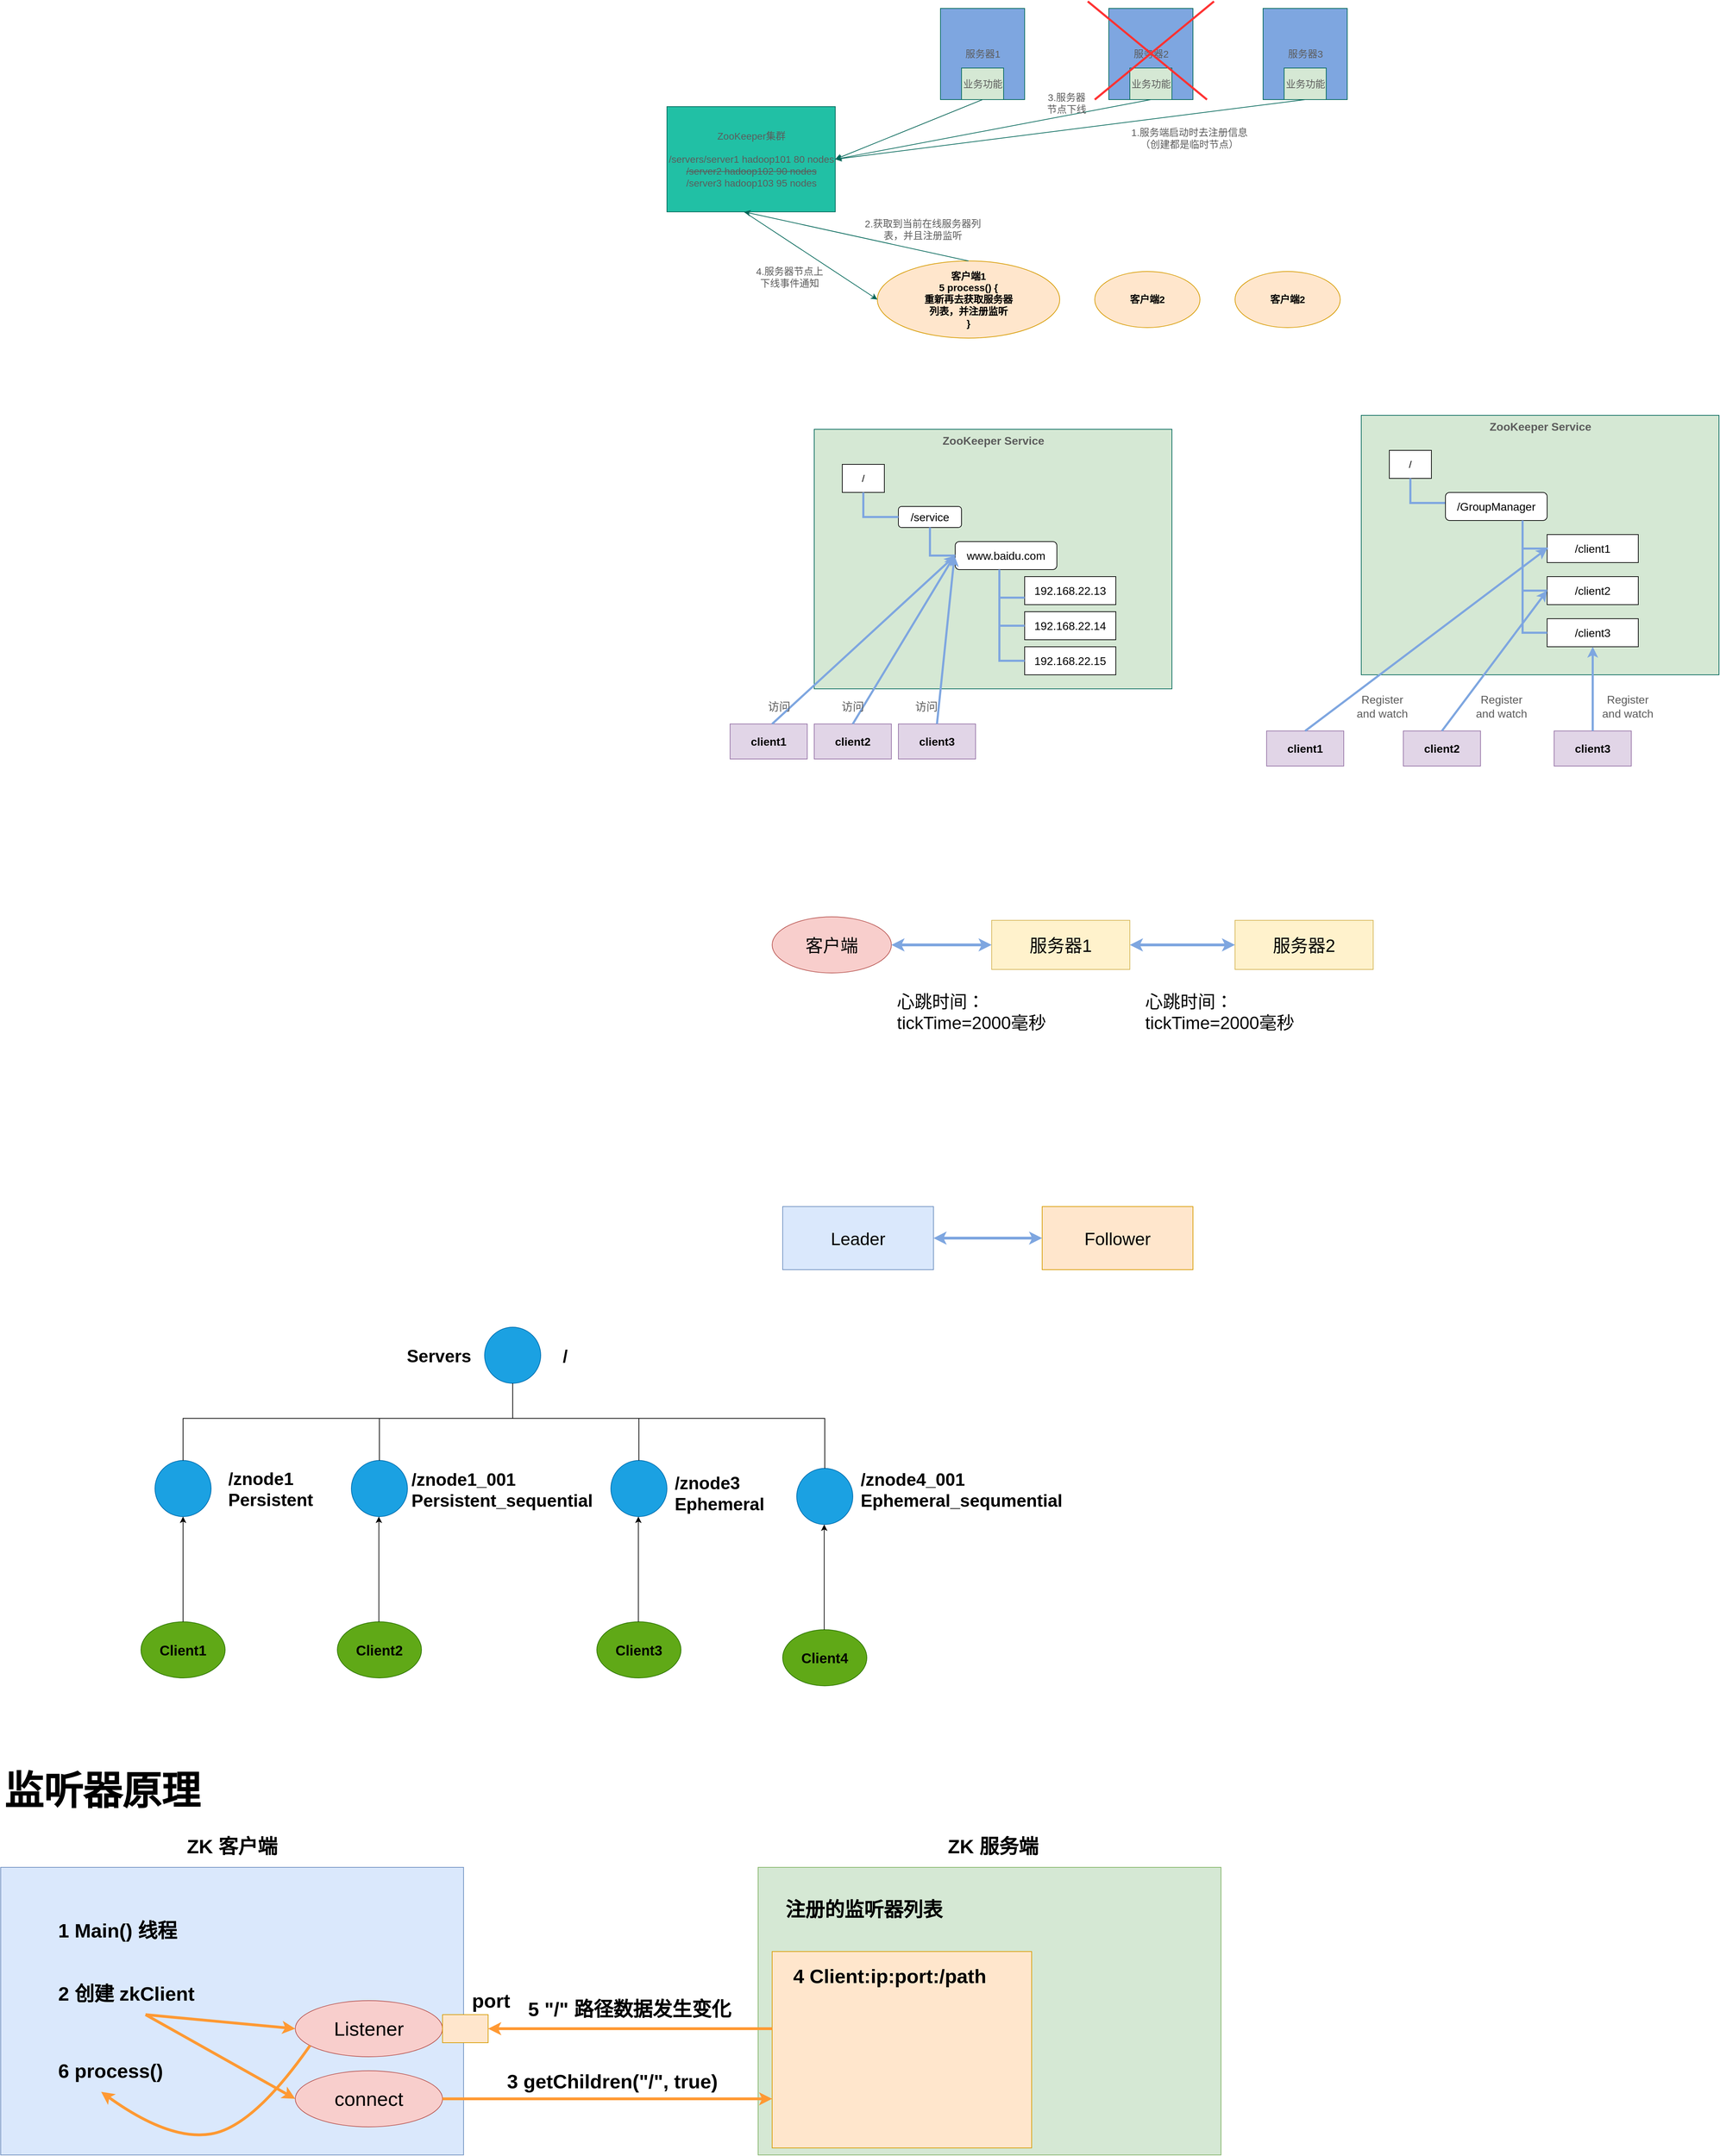 <mxfile version="20.6.0" type="github">
  <diagram id="7y8Zg5flrb1svTR9pApT" name="第 1 页">
    <mxGraphModel dx="3842" dy="1172" grid="1" gridSize="10" guides="1" tooltips="1" connect="1" arrows="1" fold="1" page="1" pageScale="1" pageWidth="827" pageHeight="1169" math="0" shadow="0">
      <root>
        <mxCell id="0" />
        <mxCell id="1" parent="0" />
        <mxCell id="QFlxC7p19yBwKYBSE6nW-1" value="&lt;font style=&quot;font-size: 14px;&quot;&gt;ZooKeeper集群&lt;br&gt;&lt;br&gt;/servers/server1 hadoop101 80 nodes&lt;br&gt;&lt;strike&gt;/server2 hadoop102 90 nodes&lt;/strike&gt;&lt;br&gt;/server3 hadoop103 95 nodes&lt;/font&gt;" style="html=1;strokeColor=#006658;fontColor=#5C5C5C;fillColor=#21C0A5;" parent="1" vertex="1">
          <mxGeometry x="-70" y="770" width="240" height="150" as="geometry" />
        </mxCell>
        <mxCell id="QFlxC7p19yBwKYBSE6nW-2" value="服务器1" style="html=1;strokeColor=#006658;fontSize=14;fontColor=#5C5C5C;fillColor=#7EA6E0;" parent="1" vertex="1">
          <mxGeometry x="320" y="630" width="120" height="130" as="geometry" />
        </mxCell>
        <mxCell id="QFlxC7p19yBwKYBSE6nW-3" value="服务器2" style="html=1;strokeColor=#006658;fontSize=14;fontColor=#5C5C5C;fillColor=#7EA6E0;" parent="1" vertex="1">
          <mxGeometry x="560" y="630" width="120" height="130" as="geometry" />
        </mxCell>
        <mxCell id="QFlxC7p19yBwKYBSE6nW-4" value="服务器3" style="html=1;strokeColor=#006658;fontSize=14;fontColor=#5C5C5C;fillColor=#7EA6E0;" parent="1" vertex="1">
          <mxGeometry x="780" y="630" width="120" height="130" as="geometry" />
        </mxCell>
        <mxCell id="QFlxC7p19yBwKYBSE6nW-6" value="业务功能" style="html=1;strokeColor=#006658;fontSize=14;fontColor=#5C5C5C;fillColor=#D5E8D4;" parent="1" vertex="1">
          <mxGeometry x="350" y="715" width="60" height="45" as="geometry" />
        </mxCell>
        <mxCell id="QFlxC7p19yBwKYBSE6nW-8" value="业务功能" style="html=1;strokeColor=#006658;fontSize=14;fontColor=#5C5C5C;fillColor=#D5E8D4;" parent="1" vertex="1">
          <mxGeometry x="590" y="715" width="60" height="45" as="geometry" />
        </mxCell>
        <mxCell id="QFlxC7p19yBwKYBSE6nW-9" value="业务功能" style="html=1;strokeColor=#006658;fontSize=14;fontColor=#5C5C5C;fillColor=#D5E8D4;" parent="1" vertex="1">
          <mxGeometry x="810" y="715" width="60" height="45" as="geometry" />
        </mxCell>
        <mxCell id="QFlxC7p19yBwKYBSE6nW-10" value="&lt;b&gt;客户端1&lt;br&gt;5 process() {&lt;br&gt;重新再去获取服务器&lt;br&gt;列表，并注册监听&lt;br&gt;}&lt;br&gt;&lt;/b&gt;" style="ellipse;whiteSpace=wrap;html=1;strokeColor=#d79b00;fontSize=14;fillColor=#ffe6cc;" parent="1" vertex="1">
          <mxGeometry x="230" y="990" width="260" height="110" as="geometry" />
        </mxCell>
        <mxCell id="QFlxC7p19yBwKYBSE6nW-11" value="&lt;b&gt;客户端2&lt;br&gt;&lt;/b&gt;" style="ellipse;whiteSpace=wrap;html=1;strokeColor=#d79b00;fontSize=14;fillColor=#ffe6cc;" parent="1" vertex="1">
          <mxGeometry x="540" y="1005" width="150" height="80" as="geometry" />
        </mxCell>
        <mxCell id="QFlxC7p19yBwKYBSE6nW-12" value="&lt;b&gt;客户端2&lt;br&gt;&lt;/b&gt;" style="ellipse;whiteSpace=wrap;html=1;strokeColor=#d79b00;fontSize=14;fillColor=#ffe6cc;" parent="1" vertex="1">
          <mxGeometry x="740" y="1005" width="150" height="80" as="geometry" />
        </mxCell>
        <mxCell id="QFlxC7p19yBwKYBSE6nW-20" value="" style="endArrow=classic;html=1;rounded=0;strokeColor=#006658;fontSize=14;fontColor=#5C5C5C;fillColor=#21C0A5;exitX=0.5;exitY=1;exitDx=0;exitDy=0;entryX=1;entryY=0.5;entryDx=0;entryDy=0;" parent="1" source="QFlxC7p19yBwKYBSE6nW-6" target="QFlxC7p19yBwKYBSE6nW-1" edge="1">
          <mxGeometry width="50" height="50" relative="1" as="geometry">
            <mxPoint x="380" y="840" as="sourcePoint" />
            <mxPoint x="430" y="790" as="targetPoint" />
          </mxGeometry>
        </mxCell>
        <mxCell id="QFlxC7p19yBwKYBSE6nW-21" value="" style="endArrow=classic;html=1;rounded=0;strokeColor=#006658;fontSize=14;fontColor=#5C5C5C;fillColor=#21C0A5;exitX=0.5;exitY=1;exitDx=0;exitDy=0;" parent="1" source="QFlxC7p19yBwKYBSE6nW-8" edge="1">
          <mxGeometry width="50" height="50" relative="1" as="geometry">
            <mxPoint x="580" y="760" as="sourcePoint" />
            <mxPoint x="170" y="845" as="targetPoint" />
          </mxGeometry>
        </mxCell>
        <mxCell id="QFlxC7p19yBwKYBSE6nW-22" value="" style="endArrow=classic;html=1;rounded=0;strokeColor=#006658;fontSize=14;fontColor=#5C5C5C;fillColor=#21C0A5;exitX=0.5;exitY=1;exitDx=0;exitDy=0;entryX=1;entryY=0.5;entryDx=0;entryDy=0;" parent="1" source="QFlxC7p19yBwKYBSE6nW-9" target="QFlxC7p19yBwKYBSE6nW-1" edge="1">
          <mxGeometry width="50" height="50" relative="1" as="geometry">
            <mxPoint x="780" y="760" as="sourcePoint" />
            <mxPoint x="570" y="845" as="targetPoint" />
          </mxGeometry>
        </mxCell>
        <mxCell id="QFlxC7p19yBwKYBSE6nW-23" value="1.服务端启动时去注册信息（创建都是临时节点）" style="text;html=1;strokeColor=none;fillColor=none;align=center;verticalAlign=middle;whiteSpace=wrap;rounded=0;fontSize=14;fontColor=#5C5C5C;" parent="1" vertex="1">
          <mxGeometry x="580" y="800" width="190" height="30" as="geometry" />
        </mxCell>
        <mxCell id="QFlxC7p19yBwKYBSE6nW-25" value="3.服务器节点下线" style="text;html=1;strokeColor=none;fillColor=none;align=center;verticalAlign=middle;whiteSpace=wrap;rounded=0;fontSize=14;fontColor=#5C5C5C;" parent="1" vertex="1">
          <mxGeometry x="470" y="750" width="60" height="30" as="geometry" />
        </mxCell>
        <mxCell id="QFlxC7p19yBwKYBSE6nW-26" value="" style="endArrow=classic;html=1;rounded=0;strokeColor=#006658;fontSize=14;fontColor=#5C5C5C;fillColor=#21C0A5;exitX=0.5;exitY=0;exitDx=0;exitDy=0;" parent="1" source="QFlxC7p19yBwKYBSE6nW-10" edge="1">
          <mxGeometry width="50" height="50" relative="1" as="geometry">
            <mxPoint x="330" y="940" as="sourcePoint" />
            <mxPoint x="40" y="920" as="targetPoint" />
          </mxGeometry>
        </mxCell>
        <mxCell id="QFlxC7p19yBwKYBSE6nW-27" value="" style="endArrow=classic;html=1;rounded=0;strokeColor=#006658;fontSize=14;fontColor=#5C5C5C;fillColor=#21C0A5;entryX=0;entryY=0.5;entryDx=0;entryDy=0;" parent="1" target="QFlxC7p19yBwKYBSE6nW-10" edge="1">
          <mxGeometry width="50" height="50" relative="1" as="geometry">
            <mxPoint x="40" y="920" as="sourcePoint" />
            <mxPoint x="-60.0" y="980" as="targetPoint" />
          </mxGeometry>
        </mxCell>
        <mxCell id="QFlxC7p19yBwKYBSE6nW-28" value="2.获取到当前在线服务器列表，并且注册监听" style="text;html=1;strokeColor=none;fillColor=none;align=center;verticalAlign=middle;whiteSpace=wrap;rounded=0;fontSize=14;fontColor=#5C5C5C;movable=1;resizable=1;rotatable=1;deletable=1;editable=1;connectable=1;" parent="1" vertex="1">
          <mxGeometry x="210" y="930" width="170" height="30" as="geometry" />
        </mxCell>
        <mxCell id="QFlxC7p19yBwKYBSE6nW-29" value="4.服务器节点上下线事件通知" style="text;html=1;strokeColor=none;fillColor=none;align=center;verticalAlign=middle;whiteSpace=wrap;rounded=0;fontSize=14;fontColor=#5C5C5C;" parent="1" vertex="1">
          <mxGeometry x="50" y="990" width="110" height="45" as="geometry" />
        </mxCell>
        <mxCell id="QFlxC7p19yBwKYBSE6nW-30" value="" style="endArrow=none;html=1;rounded=0;strokeColor=#FF3333;fontSize=14;fontColor=#5C5C5C;fillColor=#21C0A5;strokeWidth=3;" parent="1" edge="1">
          <mxGeometry width="50" height="50" relative="1" as="geometry">
            <mxPoint x="700" y="760" as="sourcePoint" />
            <mxPoint x="530" y="620" as="targetPoint" />
          </mxGeometry>
        </mxCell>
        <mxCell id="QFlxC7p19yBwKYBSE6nW-31" value="" style="endArrow=none;html=1;rounded=0;strokeColor=#FF3333;fontSize=14;fontColor=#5C5C5C;fillColor=#21C0A5;strokeWidth=3;" parent="1" edge="1">
          <mxGeometry width="50" height="50" relative="1" as="geometry">
            <mxPoint x="540" y="760" as="sourcePoint" />
            <mxPoint x="710" y="620" as="targetPoint" />
          </mxGeometry>
        </mxCell>
        <mxCell id="QFlxC7p19yBwKYBSE6nW-32" value="&lt;b&gt;&lt;font style=&quot;font-size: 16px;&quot;&gt;ZooKeeper Service&lt;/font&gt;&lt;/b&gt;" style="html=1;strokeColor=#006658;fontSize=14;fontColor=#5C5C5C;fillColor=#D5E8D4;verticalAlign=top;" parent="1" vertex="1">
          <mxGeometry x="140" y="1230" width="510" height="370" as="geometry" />
        </mxCell>
        <mxCell id="QFlxC7p19yBwKYBSE6nW-34" value="/" style="rounded=0;whiteSpace=wrap;html=1;fontSize=14;" parent="1" vertex="1">
          <mxGeometry x="180" y="1280" width="60" height="40" as="geometry" />
        </mxCell>
        <mxCell id="QFlxC7p19yBwKYBSE6nW-35" value="/service" style="rounded=1;whiteSpace=wrap;html=1;fontSize=16;" parent="1" vertex="1">
          <mxGeometry x="260" y="1340" width="90" height="30" as="geometry" />
        </mxCell>
        <mxCell id="QFlxC7p19yBwKYBSE6nW-40" value="" style="endArrow=none;html=1;rounded=0;strokeColor=#7EA6E0;strokeWidth=3;fontSize=16;fontColor=#5C5C5C;fillColor=#21C0A5;exitX=0;exitY=0.5;exitDx=0;exitDy=0;" parent="1" source="QFlxC7p19yBwKYBSE6nW-35" edge="1">
          <mxGeometry width="50" height="50" relative="1" as="geometry">
            <mxPoint x="160" y="1370" as="sourcePoint" />
            <mxPoint x="210" y="1320" as="targetPoint" />
            <Array as="points">
              <mxPoint x="210" y="1355" />
            </Array>
          </mxGeometry>
        </mxCell>
        <mxCell id="QFlxC7p19yBwKYBSE6nW-41" value="www.baidu.com" style="rounded=1;whiteSpace=wrap;html=1;fontSize=16;" parent="1" vertex="1">
          <mxGeometry x="341" y="1390" width="145" height="40" as="geometry" />
        </mxCell>
        <mxCell id="QFlxC7p19yBwKYBSE6nW-42" value="192.168.22.13" style="rounded=0;whiteSpace=wrap;html=1;fontSize=16;" parent="1" vertex="1">
          <mxGeometry x="440" y="1440" width="130" height="40" as="geometry" />
        </mxCell>
        <mxCell id="QFlxC7p19yBwKYBSE6nW-47" value="" style="endArrow=none;html=1;rounded=0;strokeColor=#7EA6E0;strokeWidth=3;fontSize=16;fontColor=#5C5C5C;fillColor=#21C0A5;exitX=0;exitY=0.5;exitDx=0;exitDy=0;entryX=0.5;entryY=1;entryDx=0;entryDy=0;" parent="1" source="QFlxC7p19yBwKYBSE6nW-41" target="QFlxC7p19yBwKYBSE6nW-35" edge="1">
          <mxGeometry width="50" height="50" relative="1" as="geometry">
            <mxPoint x="340" y="1425" as="sourcePoint" />
            <mxPoint x="290" y="1390" as="targetPoint" />
            <Array as="points">
              <mxPoint x="305" y="1410" />
            </Array>
          </mxGeometry>
        </mxCell>
        <mxCell id="QFlxC7p19yBwKYBSE6nW-48" value="192.168.22.14" style="rounded=0;whiteSpace=wrap;html=1;fontSize=16;" parent="1" vertex="1">
          <mxGeometry x="440" y="1490" width="130" height="40" as="geometry" />
        </mxCell>
        <mxCell id="QFlxC7p19yBwKYBSE6nW-49" value="192.168.22.15" style="rounded=0;whiteSpace=wrap;html=1;fontSize=16;" parent="1" vertex="1">
          <mxGeometry x="440" y="1540" width="130" height="40" as="geometry" />
        </mxCell>
        <mxCell id="QFlxC7p19yBwKYBSE6nW-51" value="" style="endArrow=none;html=1;rounded=0;strokeColor=#7EA6E0;strokeWidth=3;fontSize=16;fontColor=#5C5C5C;fillColor=#21C0A5;exitX=0;exitY=0.5;exitDx=0;exitDy=0;entryX=0.5;entryY=1;entryDx=0;entryDy=0;" parent="1" edge="1">
          <mxGeometry width="50" height="50" relative="1" as="geometry">
            <mxPoint x="440" y="1470" as="sourcePoint" />
            <mxPoint x="404" y="1430" as="targetPoint" />
            <Array as="points">
              <mxPoint x="404" y="1470" />
            </Array>
          </mxGeometry>
        </mxCell>
        <mxCell id="QFlxC7p19yBwKYBSE6nW-52" value="" style="endArrow=none;html=1;rounded=0;strokeColor=#7EA6E0;strokeWidth=3;fontSize=16;fontColor=#5C5C5C;fillColor=#21C0A5;exitX=0;exitY=0.5;exitDx=0;exitDy=0;entryX=0.5;entryY=1;entryDx=0;entryDy=0;" parent="1" edge="1">
          <mxGeometry width="50" height="50" relative="1" as="geometry">
            <mxPoint x="440" y="1510" as="sourcePoint" />
            <mxPoint x="404" y="1470" as="targetPoint" />
            <Array as="points">
              <mxPoint x="404" y="1510" />
            </Array>
          </mxGeometry>
        </mxCell>
        <mxCell id="QFlxC7p19yBwKYBSE6nW-53" value="" style="endArrow=none;html=1;rounded=0;strokeColor=#7EA6E0;strokeWidth=3;fontSize=16;fontColor=#5C5C5C;fillColor=#21C0A5;exitX=0;exitY=0.5;exitDx=0;exitDy=0;entryX=0.5;entryY=1;entryDx=0;entryDy=0;" parent="1" source="QFlxC7p19yBwKYBSE6nW-49" edge="1">
          <mxGeometry width="50" height="50" relative="1" as="geometry">
            <mxPoint x="440" y="1550" as="sourcePoint" />
            <mxPoint x="404" y="1510" as="targetPoint" />
            <Array as="points">
              <mxPoint x="404" y="1560" />
            </Array>
          </mxGeometry>
        </mxCell>
        <mxCell id="QFlxC7p19yBwKYBSE6nW-55" value="&lt;b&gt;client1&lt;/b&gt;" style="rounded=0;whiteSpace=wrap;html=1;strokeColor=#9673a6;fontSize=16;fillColor=#e1d5e7;" parent="1" vertex="1">
          <mxGeometry x="20" y="1650" width="110" height="50" as="geometry" />
        </mxCell>
        <mxCell id="QFlxC7p19yBwKYBSE6nW-56" value="&lt;b&gt;client2&lt;/b&gt;" style="rounded=0;whiteSpace=wrap;html=1;strokeColor=#9673a6;fontSize=16;fillColor=#e1d5e7;" parent="1" vertex="1">
          <mxGeometry x="140" y="1650" width="110" height="50" as="geometry" />
        </mxCell>
        <mxCell id="QFlxC7p19yBwKYBSE6nW-58" value="&lt;b&gt;client3&lt;/b&gt;" style="rounded=0;whiteSpace=wrap;html=1;strokeColor=#9673a6;fontSize=16;fillColor=#e1d5e7;" parent="1" vertex="1">
          <mxGeometry x="260" y="1650" width="110" height="50" as="geometry" />
        </mxCell>
        <mxCell id="QFlxC7p19yBwKYBSE6nW-59" value="" style="endArrow=classic;html=1;rounded=0;strokeColor=#7EA6E0;strokeWidth=3;fontSize=16;fontColor=#5C5C5C;fillColor=#21C0A5;entryX=0;entryY=0.5;entryDx=0;entryDy=0;" parent="1" target="QFlxC7p19yBwKYBSE6nW-41" edge="1">
          <mxGeometry width="50" height="50" relative="1" as="geometry">
            <mxPoint x="80" y="1650" as="sourcePoint" />
            <mxPoint x="130" y="1600" as="targetPoint" />
          </mxGeometry>
        </mxCell>
        <mxCell id="QFlxC7p19yBwKYBSE6nW-60" value="" style="endArrow=classic;html=1;rounded=0;strokeColor=#7EA6E0;strokeWidth=3;fontSize=16;fontColor=#5C5C5C;fillColor=#21C0A5;exitX=0.5;exitY=0;exitDx=0;exitDy=0;" parent="1" source="QFlxC7p19yBwKYBSE6nW-56" edge="1">
          <mxGeometry width="50" height="50" relative="1" as="geometry">
            <mxPoint x="90" y="1660" as="sourcePoint" />
            <mxPoint x="340" y="1410" as="targetPoint" />
          </mxGeometry>
        </mxCell>
        <mxCell id="QFlxC7p19yBwKYBSE6nW-61" value="" style="endArrow=classic;html=1;rounded=0;strokeColor=#7EA6E0;strokeWidth=3;fontSize=16;fontColor=#5C5C5C;fillColor=#21C0A5;exitX=0.5;exitY=0;exitDx=0;exitDy=0;" parent="1" source="QFlxC7p19yBwKYBSE6nW-58" edge="1">
          <mxGeometry width="50" height="50" relative="1" as="geometry">
            <mxPoint x="205" y="1660" as="sourcePoint" />
            <mxPoint x="340" y="1410" as="targetPoint" />
          </mxGeometry>
        </mxCell>
        <mxCell id="QFlxC7p19yBwKYBSE6nW-62" value="访问" style="text;html=1;strokeColor=none;fillColor=none;align=center;verticalAlign=middle;whiteSpace=wrap;rounded=0;fontSize=16;fontColor=#5C5C5C;" parent="1" vertex="1">
          <mxGeometry x="60" y="1610" width="60" height="30" as="geometry" />
        </mxCell>
        <mxCell id="QFlxC7p19yBwKYBSE6nW-63" value="访问" style="text;html=1;strokeColor=none;fillColor=none;align=center;verticalAlign=middle;whiteSpace=wrap;rounded=0;fontSize=16;fontColor=#5C5C5C;" parent="1" vertex="1">
          <mxGeometry x="165" y="1610" width="60" height="30" as="geometry" />
        </mxCell>
        <mxCell id="QFlxC7p19yBwKYBSE6nW-64" value="访问" style="text;html=1;strokeColor=none;fillColor=none;align=center;verticalAlign=middle;whiteSpace=wrap;rounded=0;fontSize=16;fontColor=#5C5C5C;" parent="1" vertex="1">
          <mxGeometry x="270" y="1610" width="60" height="30" as="geometry" />
        </mxCell>
        <mxCell id="QFlxC7p19yBwKYBSE6nW-65" value="&lt;b&gt;&lt;font style=&quot;font-size: 16px;&quot;&gt;ZooKeeper Service&lt;/font&gt;&lt;/b&gt;" style="html=1;strokeColor=#006658;fontSize=14;fontColor=#5C5C5C;fillColor=#D5E8D4;verticalAlign=top;" parent="1" vertex="1">
          <mxGeometry x="920" y="1210" width="510" height="370" as="geometry" />
        </mxCell>
        <mxCell id="QFlxC7p19yBwKYBSE6nW-66" value="/" style="rounded=0;whiteSpace=wrap;html=1;fontSize=14;" parent="1" vertex="1">
          <mxGeometry x="960" y="1260" width="60" height="40" as="geometry" />
        </mxCell>
        <mxCell id="QFlxC7p19yBwKYBSE6nW-68" value="" style="endArrow=none;html=1;rounded=0;strokeColor=#7EA6E0;strokeWidth=3;fontSize=16;fontColor=#5C5C5C;fillColor=#21C0A5;exitX=0;exitY=0.5;exitDx=0;exitDy=0;" parent="1" edge="1">
          <mxGeometry width="50" height="50" relative="1" as="geometry">
            <mxPoint x="1040" y="1335" as="sourcePoint" />
            <mxPoint x="990" y="1300" as="targetPoint" />
            <Array as="points">
              <mxPoint x="990" y="1335" />
            </Array>
          </mxGeometry>
        </mxCell>
        <mxCell id="QFlxC7p19yBwKYBSE6nW-69" value="/GroupManager" style="rounded=1;whiteSpace=wrap;html=1;fontSize=16;" parent="1" vertex="1">
          <mxGeometry x="1040" y="1320" width="145" height="40" as="geometry" />
        </mxCell>
        <mxCell id="QFlxC7p19yBwKYBSE6nW-70" value="/client1" style="rounded=0;whiteSpace=wrap;html=1;fontSize=16;" parent="1" vertex="1">
          <mxGeometry x="1185" y="1380" width="130" height="40" as="geometry" />
        </mxCell>
        <mxCell id="QFlxC7p19yBwKYBSE6nW-72" value="/client2" style="rounded=0;whiteSpace=wrap;html=1;fontSize=16;" parent="1" vertex="1">
          <mxGeometry x="1185" y="1440" width="130" height="40" as="geometry" />
        </mxCell>
        <mxCell id="QFlxC7p19yBwKYBSE6nW-73" value="/client3" style="rounded=0;whiteSpace=wrap;html=1;fontSize=16;" parent="1" vertex="1">
          <mxGeometry x="1185" y="1500" width="130" height="40" as="geometry" />
        </mxCell>
        <mxCell id="QFlxC7p19yBwKYBSE6nW-74" value="" style="endArrow=none;html=1;rounded=0;strokeColor=#7EA6E0;strokeWidth=3;fontSize=16;fontColor=#5C5C5C;fillColor=#21C0A5;exitX=0;exitY=0.5;exitDx=0;exitDy=0;entryX=0.5;entryY=1;entryDx=0;entryDy=0;" parent="1" edge="1">
          <mxGeometry width="50" height="50" relative="1" as="geometry">
            <mxPoint x="1186" y="1400" as="sourcePoint" />
            <mxPoint x="1150" y="1360" as="targetPoint" />
            <Array as="points">
              <mxPoint x="1150" y="1400" />
            </Array>
          </mxGeometry>
        </mxCell>
        <mxCell id="QFlxC7p19yBwKYBSE6nW-75" value="" style="endArrow=none;html=1;rounded=0;strokeColor=#7EA6E0;strokeWidth=3;fontSize=16;fontColor=#5C5C5C;fillColor=#21C0A5;exitX=0;exitY=0.5;exitDx=0;exitDy=0;entryX=0.5;entryY=1;entryDx=0;entryDy=0;" parent="1" source="QFlxC7p19yBwKYBSE6nW-72" edge="1">
          <mxGeometry width="50" height="50" relative="1" as="geometry">
            <mxPoint x="1186" y="1440" as="sourcePoint" />
            <mxPoint x="1150" y="1400" as="targetPoint" />
            <Array as="points">
              <mxPoint x="1150" y="1460" />
            </Array>
          </mxGeometry>
        </mxCell>
        <mxCell id="QFlxC7p19yBwKYBSE6nW-76" value="" style="endArrow=none;html=1;rounded=0;strokeColor=#7EA6E0;strokeWidth=3;fontSize=16;fontColor=#5C5C5C;fillColor=#21C0A5;entryX=0.5;entryY=1;entryDx=0;entryDy=0;exitX=0;exitY=0.5;exitDx=0;exitDy=0;" parent="1" source="QFlxC7p19yBwKYBSE6nW-73" edge="1">
          <mxGeometry width="50" height="50" relative="1" as="geometry">
            <mxPoint x="1196" y="1510" as="sourcePoint" />
            <mxPoint x="1150" y="1460" as="targetPoint" />
            <Array as="points">
              <mxPoint x="1150" y="1520" />
            </Array>
          </mxGeometry>
        </mxCell>
        <mxCell id="QFlxC7p19yBwKYBSE6nW-77" value="&lt;b&gt;client1&lt;/b&gt;" style="rounded=0;whiteSpace=wrap;html=1;strokeColor=#9673a6;fontSize=16;fillColor=#e1d5e7;" parent="1" vertex="1">
          <mxGeometry x="785" y="1660" width="110" height="50" as="geometry" />
        </mxCell>
        <mxCell id="QFlxC7p19yBwKYBSE6nW-78" value="&lt;b&gt;client2&lt;/b&gt;" style="rounded=0;whiteSpace=wrap;html=1;strokeColor=#9673a6;fontSize=16;fillColor=#e1d5e7;" parent="1" vertex="1">
          <mxGeometry x="980" y="1660" width="110" height="50" as="geometry" />
        </mxCell>
        <mxCell id="QFlxC7p19yBwKYBSE6nW-79" value="&lt;b&gt;client3&lt;/b&gt;" style="rounded=0;whiteSpace=wrap;html=1;strokeColor=#9673a6;fontSize=16;fillColor=#e1d5e7;" parent="1" vertex="1">
          <mxGeometry x="1195" y="1660" width="110" height="50" as="geometry" />
        </mxCell>
        <mxCell id="QFlxC7p19yBwKYBSE6nW-80" value="" style="endArrow=classic;html=1;rounded=0;strokeColor=#7EA6E0;strokeWidth=3;fontSize=16;fontColor=#5C5C5C;fillColor=#21C0A5;entryX=0;entryY=0.5;entryDx=0;entryDy=0;exitX=0.5;exitY=0;exitDx=0;exitDy=0;" parent="1" source="QFlxC7p19yBwKYBSE6nW-77" target="QFlxC7p19yBwKYBSE6nW-70" edge="1">
          <mxGeometry width="50" height="50" relative="1" as="geometry">
            <mxPoint x="860" y="1630" as="sourcePoint" />
            <mxPoint x="910" y="1580" as="targetPoint" />
          </mxGeometry>
        </mxCell>
        <mxCell id="QFlxC7p19yBwKYBSE6nW-81" value="" style="endArrow=classic;html=1;rounded=0;strokeColor=#7EA6E0;strokeWidth=3;fontSize=16;fontColor=#5C5C5C;fillColor=#21C0A5;exitX=0.5;exitY=0;exitDx=0;exitDy=0;entryX=0;entryY=0.5;entryDx=0;entryDy=0;" parent="1" source="QFlxC7p19yBwKYBSE6nW-78" target="QFlxC7p19yBwKYBSE6nW-72" edge="1">
          <mxGeometry width="50" height="50" relative="1" as="geometry">
            <mxPoint x="870" y="1640" as="sourcePoint" />
            <mxPoint x="1120" y="1390" as="targetPoint" />
          </mxGeometry>
        </mxCell>
        <mxCell id="QFlxC7p19yBwKYBSE6nW-82" value="" style="endArrow=classic;html=1;rounded=0;strokeColor=#7EA6E0;strokeWidth=3;fontSize=16;fontColor=#5C5C5C;fillColor=#21C0A5;exitX=0.5;exitY=0;exitDx=0;exitDy=0;entryX=0.5;entryY=1;entryDx=0;entryDy=0;" parent="1" source="QFlxC7p19yBwKYBSE6nW-79" target="QFlxC7p19yBwKYBSE6nW-73" edge="1">
          <mxGeometry width="50" height="50" relative="1" as="geometry">
            <mxPoint x="985" y="1640" as="sourcePoint" />
            <mxPoint x="1120" y="1390" as="targetPoint" />
          </mxGeometry>
        </mxCell>
        <mxCell id="QFlxC7p19yBwKYBSE6nW-83" value="Register&lt;br&gt;and watch" style="text;html=1;strokeColor=none;fillColor=none;align=center;verticalAlign=middle;whiteSpace=wrap;rounded=0;fontSize=16;fontColor=#5C5C5C;" parent="1" vertex="1">
          <mxGeometry x="900" y="1600" width="100" height="50" as="geometry" />
        </mxCell>
        <mxCell id="QFlxC7p19yBwKYBSE6nW-89" value="Register&lt;br&gt;and watch" style="text;html=1;strokeColor=none;fillColor=none;align=center;verticalAlign=middle;whiteSpace=wrap;rounded=0;fontSize=16;fontColor=#5C5C5C;" parent="1" vertex="1">
          <mxGeometry x="1070" y="1600" width="100" height="50" as="geometry" />
        </mxCell>
        <mxCell id="QFlxC7p19yBwKYBSE6nW-90" value="Register&lt;br&gt;and watch" style="text;html=1;strokeColor=none;fillColor=none;align=center;verticalAlign=middle;whiteSpace=wrap;rounded=0;fontSize=16;fontColor=#5C5C5C;" parent="1" vertex="1">
          <mxGeometry x="1250" y="1600" width="100" height="50" as="geometry" />
        </mxCell>
        <mxCell id="vsLs8OEMFWVTCp9tWJaa-1" value="&lt;font style=&quot;font-size: 25px;&quot;&gt;服务器1&lt;/font&gt;" style="rounded=0;whiteSpace=wrap;html=1;fillColor=#fff2cc;strokeColor=#d6b656;" parent="1" vertex="1">
          <mxGeometry x="393" y="1930" width="197" height="70" as="geometry" />
        </mxCell>
        <mxCell id="vsLs8OEMFWVTCp9tWJaa-2" value="&lt;font style=&quot;font-size: 25px;&quot;&gt;服务器2&lt;/font&gt;" style="rounded=0;whiteSpace=wrap;html=1;fillColor=#fff2cc;strokeColor=#d6b656;" parent="1" vertex="1">
          <mxGeometry x="740" y="1930" width="197" height="70" as="geometry" />
        </mxCell>
        <mxCell id="vsLs8OEMFWVTCp9tWJaa-3" value="客户端" style="ellipse;whiteSpace=wrap;html=1;fontSize=25;fillColor=#f8cecc;strokeColor=#b85450;" parent="1" vertex="1">
          <mxGeometry x="80" y="1925" width="170" height="80" as="geometry" />
        </mxCell>
        <mxCell id="vsLs8OEMFWVTCp9tWJaa-4" value="" style="endArrow=classic;startArrow=classic;html=1;rounded=0;fontSize=25;entryX=1;entryY=0.5;entryDx=0;entryDy=0;exitX=0;exitY=0.5;exitDx=0;exitDy=0;strokeWidth=4;strokeColor=#7EA6E0;" parent="1" source="vsLs8OEMFWVTCp9tWJaa-1" target="vsLs8OEMFWVTCp9tWJaa-3" edge="1">
          <mxGeometry width="50" height="50" relative="1" as="geometry">
            <mxPoint x="440" y="1990" as="sourcePoint" />
            <mxPoint x="490" y="1940" as="targetPoint" />
          </mxGeometry>
        </mxCell>
        <mxCell id="vsLs8OEMFWVTCp9tWJaa-5" value="" style="endArrow=classic;startArrow=classic;html=1;rounded=0;fontSize=25;exitX=0;exitY=0.5;exitDx=0;exitDy=0;strokeWidth=4;strokeColor=#7EA6E0;entryX=1;entryY=0.5;entryDx=0;entryDy=0;" parent="1" source="vsLs8OEMFWVTCp9tWJaa-2" target="vsLs8OEMFWVTCp9tWJaa-1" edge="1">
          <mxGeometry width="50" height="50" relative="1" as="geometry">
            <mxPoint x="733" y="1964.29" as="sourcePoint" />
            <mxPoint x="590" y="1964" as="targetPoint" />
          </mxGeometry>
        </mxCell>
        <mxCell id="vsLs8OEMFWVTCp9tWJaa-6" value="心跳时间：&lt;br&gt;tickTime=2000毫秒" style="text;html=1;strokeColor=none;fillColor=none;align=left;verticalAlign=middle;whiteSpace=wrap;rounded=0;fontSize=25;" parent="1" vertex="1">
          <mxGeometry x="256" y="2020" width="230" height="80" as="geometry" />
        </mxCell>
        <mxCell id="vsLs8OEMFWVTCp9tWJaa-7" value="心跳时间：&lt;br&gt;tickTime=2000毫秒" style="text;html=1;strokeColor=none;fillColor=none;align=left;verticalAlign=middle;whiteSpace=wrap;rounded=0;fontSize=25;" parent="1" vertex="1">
          <mxGeometry x="610" y="2020" width="230" height="80" as="geometry" />
        </mxCell>
        <mxCell id="vsLs8OEMFWVTCp9tWJaa-8" value="Leader" style="rounded=0;whiteSpace=wrap;html=1;fontSize=25;fillColor=#dae8fc;strokeColor=#6c8ebf;" parent="1" vertex="1">
          <mxGeometry x="95" y="2338" width="215" height="90" as="geometry" />
        </mxCell>
        <mxCell id="vsLs8OEMFWVTCp9tWJaa-9" value="Follower" style="rounded=0;whiteSpace=wrap;html=1;fontSize=25;fillColor=#ffe6cc;strokeColor=#d79b00;" parent="1" vertex="1">
          <mxGeometry x="465" y="2338" width="215" height="90" as="geometry" />
        </mxCell>
        <mxCell id="vsLs8OEMFWVTCp9tWJaa-10" value="" style="endArrow=classic;startArrow=classic;html=1;rounded=0;fontSize=25;entryX=1;entryY=0.5;entryDx=0;entryDy=0;exitX=0;exitY=0.5;exitDx=0;exitDy=0;strokeWidth=4;strokeColor=#7EA6E0;" parent="1" source="vsLs8OEMFWVTCp9tWJaa-9" target="vsLs8OEMFWVTCp9tWJaa-8" edge="1">
          <mxGeometry width="50" height="50" relative="1" as="geometry">
            <mxPoint x="453" y="2382.29" as="sourcePoint" />
            <mxPoint x="310" y="2382.29" as="targetPoint" />
          </mxGeometry>
        </mxCell>
        <mxCell id="YsMTMf4mpmGhpzYtDQJg-1" value="" style="ellipse;whiteSpace=wrap;html=1;aspect=fixed;fillColor=#1ba1e2;fontColor=#ffffff;strokeColor=#006EAF;" vertex="1" parent="1">
          <mxGeometry x="-330" y="2510" width="80" height="80" as="geometry" />
        </mxCell>
        <mxCell id="YsMTMf4mpmGhpzYtDQJg-2" value="&lt;font color=&quot;#000000&quot; style=&quot;font-size: 20px;&quot;&gt;&lt;b&gt;Client1&lt;/b&gt;&lt;/font&gt;" style="ellipse;whiteSpace=wrap;html=1;fillColor=#60a917;fontColor=#ffffff;strokeColor=#2D7600;" vertex="1" parent="1">
          <mxGeometry x="-820" y="2930" width="120" height="80" as="geometry" />
        </mxCell>
        <mxCell id="YsMTMf4mpmGhpzYtDQJg-3" value="" style="ellipse;whiteSpace=wrap;html=1;aspect=fixed;fillColor=#1ba1e2;fontColor=#ffffff;strokeColor=#006EAF;" vertex="1" parent="1">
          <mxGeometry x="-800" y="2700" width="80" height="80" as="geometry" />
        </mxCell>
        <mxCell id="YsMTMf4mpmGhpzYtDQJg-4" value="" style="ellipse;whiteSpace=wrap;html=1;aspect=fixed;fillColor=#1ba1e2;fontColor=#ffffff;strokeColor=#006EAF;" vertex="1" parent="1">
          <mxGeometry x="-520" y="2700" width="80" height="80" as="geometry" />
        </mxCell>
        <mxCell id="YsMTMf4mpmGhpzYtDQJg-5" value="" style="ellipse;whiteSpace=wrap;html=1;aspect=fixed;fillColor=#1ba1e2;fontColor=#ffffff;strokeColor=#006EAF;" vertex="1" parent="1">
          <mxGeometry x="-150" y="2700" width="80" height="80" as="geometry" />
        </mxCell>
        <mxCell id="YsMTMf4mpmGhpzYtDQJg-6" value="" style="ellipse;whiteSpace=wrap;html=1;aspect=fixed;fillColor=#1ba1e2;fontColor=#ffffff;strokeColor=#006EAF;" vertex="1" parent="1">
          <mxGeometry x="115" y="2711.25" width="80" height="80" as="geometry" />
        </mxCell>
        <mxCell id="YsMTMf4mpmGhpzYtDQJg-7" value="&lt;b style=&quot;color: rgb(0, 0, 0); font-size: 20px;&quot;&gt;Client2&lt;/b&gt;" style="ellipse;whiteSpace=wrap;html=1;fillColor=#60a917;fontColor=#ffffff;strokeColor=#2D7600;" vertex="1" parent="1">
          <mxGeometry x="-540" y="2930" width="120" height="80" as="geometry" />
        </mxCell>
        <mxCell id="YsMTMf4mpmGhpzYtDQJg-8" value="&lt;b style=&quot;color: rgb(0, 0, 0); font-size: 20px;&quot;&gt;Client3&lt;/b&gt;" style="ellipse;whiteSpace=wrap;html=1;fillColor=#60a917;fontColor=#ffffff;strokeColor=#2D7600;" vertex="1" parent="1">
          <mxGeometry x="-170" y="2930" width="120" height="80" as="geometry" />
        </mxCell>
        <mxCell id="YsMTMf4mpmGhpzYtDQJg-9" value="&lt;b style=&quot;color: rgb(0, 0, 0); font-size: 20px;&quot;&gt;Client4&lt;/b&gt;" style="ellipse;whiteSpace=wrap;html=1;fillColor=#60a917;fontColor=#ffffff;strokeColor=#2D7600;" vertex="1" parent="1">
          <mxGeometry x="95" y="2941.25" width="120" height="80" as="geometry" />
        </mxCell>
        <mxCell id="YsMTMf4mpmGhpzYtDQJg-10" value="&lt;b&gt;&lt;font style=&quot;font-size: 25px;&quot;&gt;Servers&lt;/font&gt;&lt;/b&gt;" style="text;html=1;strokeColor=none;fillColor=none;align=center;verticalAlign=middle;whiteSpace=wrap;rounded=0;" vertex="1" parent="1">
          <mxGeometry x="-440" y="2522.5" width="90" height="55" as="geometry" />
        </mxCell>
        <mxCell id="YsMTMf4mpmGhpzYtDQJg-11" value="&lt;span style=&quot;font-size: 25px;&quot;&gt;&lt;b&gt;/&lt;br&gt;&lt;/b&gt;&lt;/span&gt;" style="text;html=1;strokeColor=none;fillColor=none;align=center;verticalAlign=middle;whiteSpace=wrap;rounded=0;" vertex="1" parent="1">
          <mxGeometry x="-240" y="2522.5" width="50" height="55" as="geometry" />
        </mxCell>
        <mxCell id="YsMTMf4mpmGhpzYtDQJg-12" value="&lt;div style=&quot;text-align: left;&quot;&gt;&lt;b style=&quot;background-color: initial;&quot;&gt;&lt;font style=&quot;font-size: 25px;&quot;&gt;/znode1&lt;/font&gt;&lt;/b&gt;&lt;/div&gt;&lt;b&gt;&lt;div style=&quot;text-align: left;&quot;&gt;&lt;b style=&quot;background-color: initial;&quot;&gt;&lt;font style=&quot;font-size: 25px;&quot;&gt;Persistent&lt;/font&gt;&lt;/b&gt;&lt;/div&gt;&lt;/b&gt;" style="text;html=1;strokeColor=none;fillColor=none;align=center;verticalAlign=middle;whiteSpace=wrap;rounded=0;" vertex="1" parent="1">
          <mxGeometry x="-710" y="2711.25" width="150" height="57.5" as="geometry" />
        </mxCell>
        <mxCell id="YsMTMf4mpmGhpzYtDQJg-13" value="&lt;div style=&quot;text-align: left;&quot;&gt;&lt;b style=&quot;background-color: initial;&quot;&gt;&lt;font style=&quot;font-size: 25px;&quot;&gt;/znode1_001&lt;/font&gt;&lt;/b&gt;&lt;/div&gt;&lt;b&gt;&lt;div style=&quot;text-align: left;&quot;&gt;&lt;b style=&quot;background-color: initial;&quot;&gt;&lt;font style=&quot;font-size: 25px;&quot;&gt;Persistent_sequential&lt;/font&gt;&lt;/b&gt;&lt;/div&gt;&lt;/b&gt;" style="text;html=1;strokeColor=none;fillColor=none;align=center;verticalAlign=middle;whiteSpace=wrap;rounded=0;" vertex="1" parent="1">
          <mxGeometry x="-400" y="2711.25" width="190" height="58.75" as="geometry" />
        </mxCell>
        <mxCell id="YsMTMf4mpmGhpzYtDQJg-14" value="&lt;div style=&quot;text-align: left;&quot;&gt;&lt;b style=&quot;background-color: initial;&quot;&gt;&lt;font style=&quot;font-size: 25px;&quot;&gt;/znode3&lt;/font&gt;&lt;/b&gt;&lt;/div&gt;&lt;b&gt;&lt;div style=&quot;text-align: left;&quot;&gt;&lt;span style=&quot;font-size: 25px;&quot;&gt;Ephemeral&lt;/span&gt;&lt;br&gt;&lt;/div&gt;&lt;/b&gt;" style="text;html=1;strokeColor=none;fillColor=none;align=center;verticalAlign=middle;whiteSpace=wrap;rounded=0;" vertex="1" parent="1">
          <mxGeometry x="-80" y="2711.25" width="170" height="68.75" as="geometry" />
        </mxCell>
        <mxCell id="YsMTMf4mpmGhpzYtDQJg-15" value="&lt;div style=&quot;text-align: left;&quot;&gt;&lt;b style=&quot;background-color: initial;&quot;&gt;&lt;font style=&quot;font-size: 25px;&quot;&gt;/znode4_001&lt;/font&gt;&lt;/b&gt;&lt;/div&gt;&lt;b&gt;&lt;div style=&quot;text-align: left; font-size: 25px;&quot;&gt;Ephemeral_sequmential&lt;/div&gt;&lt;/b&gt;" style="text;html=1;strokeColor=none;fillColor=none;align=center;verticalAlign=middle;whiteSpace=wrap;rounded=0;" vertex="1" parent="1">
          <mxGeometry x="195" y="2711.25" width="310" height="58.75" as="geometry" />
        </mxCell>
        <mxCell id="YsMTMf4mpmGhpzYtDQJg-18" value="" style="endArrow=none;html=1;rounded=0;fontSize=20;fontColor=#000000;exitX=0.5;exitY=0;exitDx=0;exitDy=0;entryX=0.5;entryY=1;entryDx=0;entryDy=0;" edge="1" parent="1" source="YsMTMf4mpmGhpzYtDQJg-3" target="YsMTMf4mpmGhpzYtDQJg-1">
          <mxGeometry width="50" height="50" relative="1" as="geometry">
            <mxPoint x="-740" y="2620" as="sourcePoint" />
            <mxPoint x="-690" y="2570" as="targetPoint" />
            <Array as="points">
              <mxPoint x="-760" y="2640" />
              <mxPoint x="-290" y="2640" />
            </Array>
          </mxGeometry>
        </mxCell>
        <mxCell id="YsMTMf4mpmGhpzYtDQJg-19" value="" style="endArrow=none;html=1;rounded=0;fontSize=20;fontColor=#000000;exitX=0.5;exitY=0;exitDx=0;exitDy=0;entryX=0.5;entryY=1;entryDx=0;entryDy=0;" edge="1" parent="1" source="YsMTMf4mpmGhpzYtDQJg-4" target="YsMTMf4mpmGhpzYtDQJg-1">
          <mxGeometry width="50" height="50" relative="1" as="geometry">
            <mxPoint x="-450" y="2700" as="sourcePoint" />
            <mxPoint x="-330" y="2680" as="targetPoint" />
            <Array as="points">
              <mxPoint x="-480" y="2640" />
              <mxPoint x="-290" y="2640" />
            </Array>
          </mxGeometry>
        </mxCell>
        <mxCell id="YsMTMf4mpmGhpzYtDQJg-20" value="" style="endArrow=none;html=1;rounded=0;fontSize=20;fontColor=#000000;exitX=0.5;exitY=0;exitDx=0;exitDy=0;entryX=0.5;entryY=1;entryDx=0;entryDy=0;" edge="1" parent="1" source="YsMTMf4mpmGhpzYtDQJg-5" target="YsMTMf4mpmGhpzYtDQJg-1">
          <mxGeometry width="50" height="50" relative="1" as="geometry">
            <mxPoint x="-40" y="2590" as="sourcePoint" />
            <mxPoint x="10" y="2540" as="targetPoint" />
            <Array as="points">
              <mxPoint x="-110" y="2640" />
              <mxPoint x="-290" y="2640" />
            </Array>
          </mxGeometry>
        </mxCell>
        <mxCell id="YsMTMf4mpmGhpzYtDQJg-21" value="" style="endArrow=none;html=1;rounded=0;fontSize=20;fontColor=#000000;exitX=0.5;exitY=0;exitDx=0;exitDy=0;entryX=0.5;entryY=1;entryDx=0;entryDy=0;" edge="1" parent="1" source="YsMTMf4mpmGhpzYtDQJg-6" target="YsMTMf4mpmGhpzYtDQJg-1">
          <mxGeometry width="50" height="50" relative="1" as="geometry">
            <mxPoint x="150" y="2670" as="sourcePoint" />
            <mxPoint x="-270" y="2610" as="targetPoint" />
            <Array as="points">
              <mxPoint x="155" y="2640" />
              <mxPoint x="-290" y="2640" />
            </Array>
          </mxGeometry>
        </mxCell>
        <mxCell id="YsMTMf4mpmGhpzYtDQJg-22" value="" style="endArrow=classic;html=1;rounded=0;fontSize=20;fontColor=#000000;exitX=0.5;exitY=0;exitDx=0;exitDy=0;entryX=0.5;entryY=1;entryDx=0;entryDy=0;" edge="1" parent="1" source="YsMTMf4mpmGhpzYtDQJg-2" target="YsMTMf4mpmGhpzYtDQJg-3">
          <mxGeometry width="50" height="50" relative="1" as="geometry">
            <mxPoint x="-740" y="2910" as="sourcePoint" />
            <mxPoint x="-690" y="2860" as="targetPoint" />
          </mxGeometry>
        </mxCell>
        <mxCell id="YsMTMf4mpmGhpzYtDQJg-23" value="" style="endArrow=classic;html=1;rounded=0;fontSize=20;fontColor=#000000;exitX=0.5;exitY=0;exitDx=0;exitDy=0;entryX=0.5;entryY=1;entryDx=0;entryDy=0;" edge="1" parent="1">
          <mxGeometry width="50" height="50" relative="1" as="geometry">
            <mxPoint x="-480.77" y="2930" as="sourcePoint" />
            <mxPoint x="-480.77" y="2780" as="targetPoint" />
          </mxGeometry>
        </mxCell>
        <mxCell id="YsMTMf4mpmGhpzYtDQJg-24" value="" style="endArrow=classic;html=1;rounded=0;fontSize=20;fontColor=#000000;exitX=0.5;exitY=0;exitDx=0;exitDy=0;entryX=0.5;entryY=1;entryDx=0;entryDy=0;" edge="1" parent="1">
          <mxGeometry width="50" height="50" relative="1" as="geometry">
            <mxPoint x="-110.77" y="2930" as="sourcePoint" />
            <mxPoint x="-110.77" y="2780" as="targetPoint" />
          </mxGeometry>
        </mxCell>
        <mxCell id="YsMTMf4mpmGhpzYtDQJg-25" value="" style="endArrow=classic;html=1;rounded=0;fontSize=20;fontColor=#000000;exitX=0.5;exitY=0;exitDx=0;exitDy=0;entryX=0.5;entryY=1;entryDx=0;entryDy=0;" edge="1" parent="1">
          <mxGeometry width="50" height="50" relative="1" as="geometry">
            <mxPoint x="154.23" y="2941.25" as="sourcePoint" />
            <mxPoint x="154.23" y="2791.25" as="targetPoint" />
          </mxGeometry>
        </mxCell>
        <mxCell id="YsMTMf4mpmGhpzYtDQJg-27" value="" style="rounded=0;whiteSpace=wrap;html=1;fontSize=20;fillColor=#dae8fc;strokeColor=#6c8ebf;" vertex="1" parent="1">
          <mxGeometry x="-1020" y="3280" width="660" height="410" as="geometry" />
        </mxCell>
        <mxCell id="YsMTMf4mpmGhpzYtDQJg-28" value="" style="rounded=0;whiteSpace=wrap;html=1;fontSize=20;fillColor=#d5e8d4;strokeColor=#82b366;" vertex="1" parent="1">
          <mxGeometry x="60" y="3280" width="660" height="410" as="geometry" />
        </mxCell>
        <mxCell id="YsMTMf4mpmGhpzYtDQJg-29" value="&lt;b&gt;&lt;font style=&quot;font-size: 28px;&quot;&gt;ZK 客户端&lt;/font&gt;&lt;/b&gt;" style="text;html=1;strokeColor=none;fillColor=none;align=center;verticalAlign=middle;whiteSpace=wrap;rounded=0;fontSize=20;fontColor=#000000;" vertex="1" parent="1">
          <mxGeometry x="-790" y="3220" width="200" height="60" as="geometry" />
        </mxCell>
        <mxCell id="YsMTMf4mpmGhpzYtDQJg-30" value="&lt;b&gt;&lt;font style=&quot;font-size: 28px;&quot;&gt;ZK 服务端&lt;/font&gt;&lt;/b&gt;" style="text;html=1;strokeColor=none;fillColor=none;align=center;verticalAlign=middle;whiteSpace=wrap;rounded=0;fontSize=20;fontColor=#000000;" vertex="1" parent="1">
          <mxGeometry x="295" y="3220" width="200" height="60" as="geometry" />
        </mxCell>
        <mxCell id="YsMTMf4mpmGhpzYtDQJg-31" value="&lt;b&gt;1 Main() 线程&lt;/b&gt;" style="text;html=1;strokeColor=none;fillColor=none;align=left;verticalAlign=middle;whiteSpace=wrap;rounded=0;fontSize=28;fontColor=#000000;" vertex="1" parent="1">
          <mxGeometry x="-940" y="3340" width="253" height="60" as="geometry" />
        </mxCell>
        <mxCell id="YsMTMf4mpmGhpzYtDQJg-32" value="&lt;b&gt;2 创建 zkClient&lt;/b&gt;" style="text;html=1;strokeColor=none;fillColor=none;align=left;verticalAlign=middle;whiteSpace=wrap;rounded=0;fontSize=28;fontColor=#000000;" vertex="1" parent="1">
          <mxGeometry x="-940" y="3430" width="253" height="60" as="geometry" />
        </mxCell>
        <mxCell id="YsMTMf4mpmGhpzYtDQJg-33" value="&lt;b&gt;port&lt;/b&gt;" style="text;html=1;strokeColor=none;fillColor=none;align=left;verticalAlign=middle;whiteSpace=wrap;rounded=0;fontSize=28;fontColor=#000000;" vertex="1" parent="1">
          <mxGeometry x="-350" y="3450" width="60" height="40" as="geometry" />
        </mxCell>
        <mxCell id="YsMTMf4mpmGhpzYtDQJg-34" value="Listener" style="ellipse;whiteSpace=wrap;html=1;fontSize=28;fillColor=#f8cecc;strokeColor=#b85450;" vertex="1" parent="1">
          <mxGeometry x="-600" y="3470" width="210" height="80" as="geometry" />
        </mxCell>
        <mxCell id="YsMTMf4mpmGhpzYtDQJg-35" value="connect" style="ellipse;whiteSpace=wrap;html=1;fontSize=28;fillColor=#f8cecc;strokeColor=#b85450;" vertex="1" parent="1">
          <mxGeometry x="-600" y="3570" width="210" height="80" as="geometry" />
        </mxCell>
        <mxCell id="YsMTMf4mpmGhpzYtDQJg-36" value="" style="rounded=0;whiteSpace=wrap;html=1;fontSize=28;fillColor=#ffe6cc;strokeColor=#d79b00;" vertex="1" parent="1">
          <mxGeometry x="-390" y="3490" width="65" height="40" as="geometry" />
        </mxCell>
        <mxCell id="YsMTMf4mpmGhpzYtDQJg-37" value="" style="rounded=0;whiteSpace=wrap;html=1;fontSize=28;fillColor=#ffe6cc;strokeColor=#d79b00;" vertex="1" parent="1">
          <mxGeometry x="80" y="3400" width="370" height="280" as="geometry" />
        </mxCell>
        <mxCell id="YsMTMf4mpmGhpzYtDQJg-38" value="&lt;b&gt;注册的监听器列表&lt;/b&gt;" style="text;html=1;strokeColor=none;fillColor=none;align=left;verticalAlign=middle;whiteSpace=wrap;rounded=0;fontSize=28;fontColor=#000000;" vertex="1" parent="1">
          <mxGeometry x="97" y="3310" width="253" height="60" as="geometry" />
        </mxCell>
        <mxCell id="YsMTMf4mpmGhpzYtDQJg-39" value="&lt;b&gt;4 Client:ip:port:/path&lt;/b&gt;" style="text;html=1;strokeColor=none;fillColor=none;align=left;verticalAlign=middle;whiteSpace=wrap;rounded=0;fontSize=28;fontColor=#000000;" vertex="1" parent="1">
          <mxGeometry x="108" y="3410" width="285" height="50" as="geometry" />
        </mxCell>
        <mxCell id="YsMTMf4mpmGhpzYtDQJg-40" value="" style="endArrow=classic;html=1;rounded=0;fontSize=28;fontColor=#000000;exitX=1;exitY=0.5;exitDx=0;exitDy=0;entryX=0;entryY=0.75;entryDx=0;entryDy=0;strokeWidth=4;strokeColor=#FF9933;" edge="1" parent="1" source="YsMTMf4mpmGhpzYtDQJg-35" target="YsMTMf4mpmGhpzYtDQJg-37">
          <mxGeometry width="50" height="50" relative="1" as="geometry">
            <mxPoint x="-330" y="3640" as="sourcePoint" />
            <mxPoint x="-180" y="3610" as="targetPoint" />
          </mxGeometry>
        </mxCell>
        <mxCell id="YsMTMf4mpmGhpzYtDQJg-41" value="&lt;b&gt;3 getChildren(&quot;/&quot;, true)&lt;/b&gt;" style="text;html=1;strokeColor=none;fillColor=none;align=left;verticalAlign=middle;whiteSpace=wrap;rounded=0;fontSize=28;fontColor=#000000;" vertex="1" parent="1">
          <mxGeometry x="-300" y="3560" width="320" height="50" as="geometry" />
        </mxCell>
        <mxCell id="YsMTMf4mpmGhpzYtDQJg-42" value="" style="endArrow=classic;html=1;rounded=0;fontSize=28;fontColor=#000000;strokeWidth=4;strokeColor=#FF9933;entryX=1;entryY=0.5;entryDx=0;entryDy=0;" edge="1" parent="1" target="YsMTMf4mpmGhpzYtDQJg-36">
          <mxGeometry width="50" height="50" relative="1" as="geometry">
            <mxPoint x="80" y="3510" as="sourcePoint" />
            <mxPoint x="40" y="3330" as="targetPoint" />
          </mxGeometry>
        </mxCell>
        <mxCell id="YsMTMf4mpmGhpzYtDQJg-43" value="&lt;b&gt;5 &quot;/&quot; 路径数据发生变化&lt;/b&gt;" style="text;html=1;strokeColor=none;fillColor=none;align=left;verticalAlign=middle;whiteSpace=wrap;rounded=0;fontSize=28;fontColor=#000000;" vertex="1" parent="1">
          <mxGeometry x="-270" y="3457" width="320" height="50" as="geometry" />
        </mxCell>
        <mxCell id="YsMTMf4mpmGhpzYtDQJg-44" value="&lt;b&gt;6 process()&lt;/b&gt;" style="text;html=1;strokeColor=none;fillColor=none;align=left;verticalAlign=middle;whiteSpace=wrap;rounded=0;fontSize=28;fontColor=#000000;" vertex="1" parent="1">
          <mxGeometry x="-940" y="3540" width="253" height="60" as="geometry" />
        </mxCell>
        <mxCell id="YsMTMf4mpmGhpzYtDQJg-45" value="" style="endArrow=classic;html=1;rounded=0;strokeColor=#FF9933;strokeWidth=4;fontSize=28;fontColor=#000000;exitX=0.5;exitY=1;exitDx=0;exitDy=0;entryX=0;entryY=0.5;entryDx=0;entryDy=0;" edge="1" parent="1" source="YsMTMf4mpmGhpzYtDQJg-32" target="YsMTMf4mpmGhpzYtDQJg-34">
          <mxGeometry width="50" height="50" relative="1" as="geometry">
            <mxPoint x="-600" y="4050" as="sourcePoint" />
            <mxPoint x="-530" y="3720" as="targetPoint" />
          </mxGeometry>
        </mxCell>
        <mxCell id="YsMTMf4mpmGhpzYtDQJg-46" value="" style="endArrow=classic;html=1;rounded=0;strokeColor=#FF9933;strokeWidth=4;fontSize=28;fontColor=#000000;exitX=0.5;exitY=1;exitDx=0;exitDy=0;entryX=0;entryY=0.5;entryDx=0;entryDy=0;" edge="1" parent="1" source="YsMTMf4mpmGhpzYtDQJg-32" target="YsMTMf4mpmGhpzYtDQJg-35">
          <mxGeometry width="50" height="50" relative="1" as="geometry">
            <mxPoint x="-820.0" y="3520" as="sourcePoint" />
            <mxPoint x="-606.5" y="3540" as="targetPoint" />
          </mxGeometry>
        </mxCell>
        <mxCell id="YsMTMf4mpmGhpzYtDQJg-47" value="" style="curved=1;endArrow=classic;html=1;rounded=0;strokeColor=#FF9933;strokeWidth=4;fontSize=28;fontColor=#000000;exitX=0.1;exitY=0.802;exitDx=0;exitDy=0;exitPerimeter=0;entryX=0.25;entryY=1;entryDx=0;entryDy=0;" edge="1" parent="1" source="YsMTMf4mpmGhpzYtDQJg-34" target="YsMTMf4mpmGhpzYtDQJg-44">
          <mxGeometry width="50" height="50" relative="1" as="geometry">
            <mxPoint x="-630" y="3550" as="sourcePoint" />
            <mxPoint x="-900" y="3570" as="targetPoint" />
            <Array as="points">
              <mxPoint x="-660" y="3650" />
              <mxPoint x="-780" y="3670" />
            </Array>
          </mxGeometry>
        </mxCell>
        <mxCell id="YsMTMf4mpmGhpzYtDQJg-48" value="&lt;h1&gt;监听器原理&lt;/h1&gt;" style="text;html=1;strokeColor=none;fillColor=none;spacing=5;spacingTop=-20;whiteSpace=wrap;overflow=hidden;rounded=0;fontSize=28;fontColor=#000000;" vertex="1" parent="1">
          <mxGeometry x="-1020" y="3110" width="290" height="120" as="geometry" />
        </mxCell>
      </root>
    </mxGraphModel>
  </diagram>
</mxfile>
